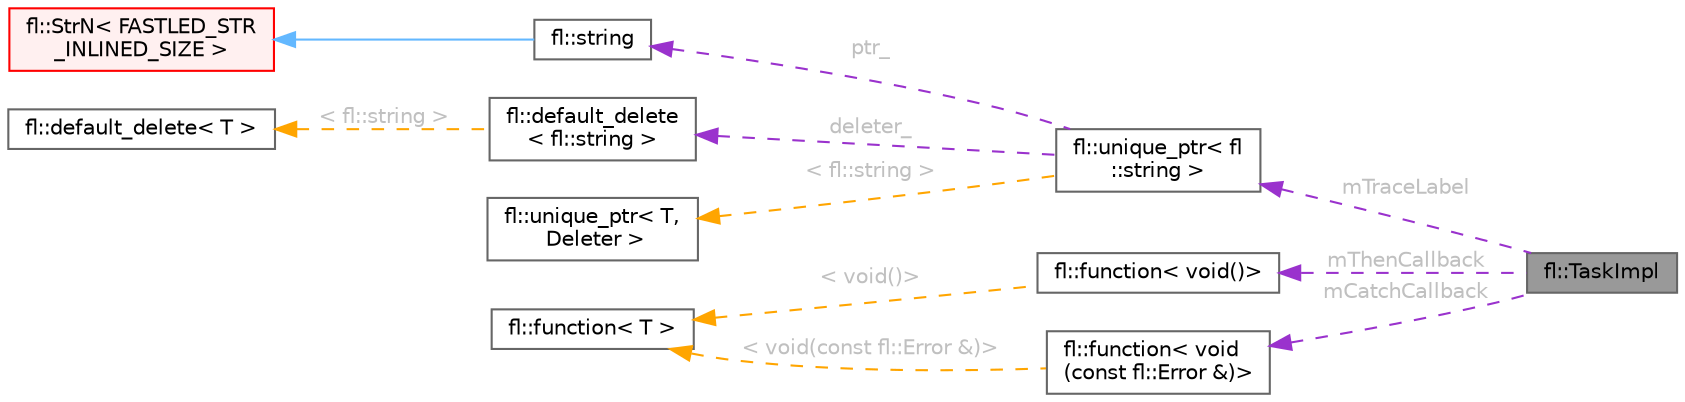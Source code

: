 digraph "fl::TaskImpl"
{
 // INTERACTIVE_SVG=YES
 // LATEX_PDF_SIZE
  bgcolor="transparent";
  edge [fontname=Helvetica,fontsize=10,labelfontname=Helvetica,labelfontsize=10];
  node [fontname=Helvetica,fontsize=10,shape=box,height=0.2,width=0.4];
  rankdir="LR";
  Node1 [id="Node000001",label="fl::TaskImpl",height=0.2,width=0.4,color="gray40", fillcolor="grey60", style="filled", fontcolor="black",tooltip=" "];
  Node2 -> Node1 [id="edge1_Node000001_Node000002",dir="back",color="darkorchid3",style="dashed",tooltip=" ",label=" mTraceLabel",fontcolor="grey" ];
  Node2 [id="Node000002",label="fl::unique_ptr\< fl\l::string \>",height=0.2,width=0.4,color="gray40", fillcolor="white", style="filled",URL="$d6/d2e/classfl_1_1unique__ptr.html",tooltip=" "];
  Node3 -> Node2 [id="edge2_Node000002_Node000003",dir="back",color="darkorchid3",style="dashed",tooltip=" ",label=" ptr_",fontcolor="grey" ];
  Node3 [id="Node000003",label="fl::string",height=0.2,width=0.4,color="gray40", fillcolor="white", style="filled",URL="$d2/db2/classfl_1_1string.html",tooltip=" "];
  Node4 -> Node3 [id="edge3_Node000003_Node000004",dir="back",color="steelblue1",style="solid",tooltip=" "];
  Node4 [id="Node000004",label="fl::StrN\< FASTLED_STR\l_INLINED_SIZE \>",height=0.2,width=0.4,color="red", fillcolor="#FFF0F0", style="filled",URL="$dc/d96/classfl_1_1_str_n.html",tooltip=" "];
  Node6 -> Node2 [id="edge4_Node000002_Node000006",dir="back",color="darkorchid3",style="dashed",tooltip=" ",label=" deleter_",fontcolor="grey" ];
  Node6 [id="Node000006",label="fl::default_delete\l\< fl::string \>",height=0.2,width=0.4,color="gray40", fillcolor="white", style="filled",URL="$d5/d2b/structfl_1_1default__delete.html",tooltip=" "];
  Node7 -> Node6 [id="edge5_Node000006_Node000007",dir="back",color="orange",style="dashed",tooltip=" ",label=" \< fl::string \>",fontcolor="grey" ];
  Node7 [id="Node000007",label="fl::default_delete\< T \>",height=0.2,width=0.4,color="gray40", fillcolor="white", style="filled",URL="$d5/d2b/structfl_1_1default__delete.html",tooltip=" "];
  Node8 -> Node2 [id="edge6_Node000002_Node000008",dir="back",color="orange",style="dashed",tooltip=" ",label=" \< fl::string \>",fontcolor="grey" ];
  Node8 [id="Node000008",label="fl::unique_ptr\< T,\l Deleter \>",height=0.2,width=0.4,color="gray40", fillcolor="white", style="filled",URL="$d6/d2e/classfl_1_1unique__ptr.html",tooltip=" "];
  Node9 -> Node1 [id="edge7_Node000001_Node000009",dir="back",color="darkorchid3",style="dashed",tooltip=" ",label=" mThenCallback",fontcolor="grey" ];
  Node9 [id="Node000009",label="fl::function\< void()\>",height=0.2,width=0.4,color="gray40", fillcolor="white", style="filled",URL="$d4/d36/namespacefl.html#d4/d36/namespacefl",tooltip=" "];
  Node10 -> Node9 [id="edge8_Node000009_Node000010",dir="back",color="orange",style="dashed",tooltip=" ",label=" \< void()\>",fontcolor="grey" ];
  Node10 [id="Node000010",label="fl::function\< T \>",height=0.2,width=0.4,color="gray40", fillcolor="white", style="filled",URL="$d4/d36/namespacefl.html#d0/ddd/classfl_1_1function",tooltip=" "];
  Node11 -> Node1 [id="edge9_Node000001_Node000011",dir="back",color="darkorchid3",style="dashed",tooltip=" ",label=" mCatchCallback",fontcolor="grey" ];
  Node11 [id="Node000011",label="fl::function\< void\l(const fl::Error &)\>",height=0.2,width=0.4,color="gray40", fillcolor="white", style="filled",URL="$d4/d36/namespacefl.html#d4/d36/namespacefl",tooltip=" "];
  Node10 -> Node11 [id="edge10_Node000011_Node000010",dir="back",color="orange",style="dashed",tooltip=" ",label=" \< void(const fl::Error &)\>",fontcolor="grey" ];
}
